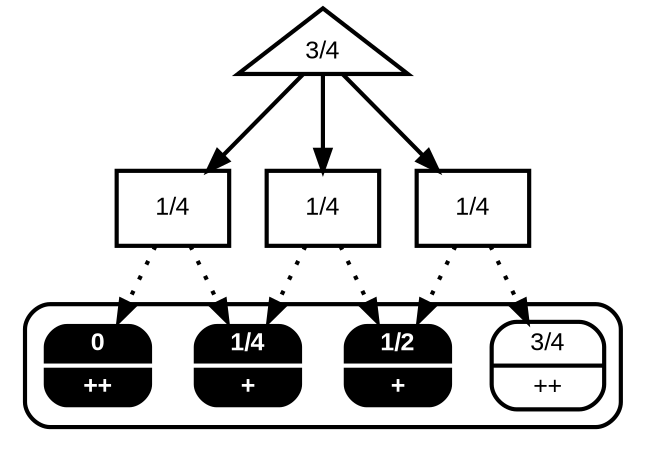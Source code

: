 digraph G {
    graph [bgcolor=transparent,
        fontname=Arial,
        penwidth=2,
        truecolor=true];
    node [fontname=Arial,
        fontsize=12,
        penwidth=2];
    edge [penwidth=2];
    node_0 [label="3/4",
        shape=triangle];
    node_1 [label="1/4",
        shape=box];
    node_2 [label="1/4",
        shape=box];
    node_3 [label="1/4",
        shape=box];
    subgraph cluster_offsets {
        graph [style=rounded];
        node_4_0 [color=white,
            fillcolor=black,
            fontcolor=white,
            fontname="Arial bold",
            label="{ <f_0_0> 0 | <f_0_1> ++ }",
            shape=Mrecord,
            style=filled];
        node_4_1 [color=white,
            fillcolor=black,
            fontcolor=white,
            fontname="Arial bold",
            label="{ <f_0_0> 1/4 | <f_0_1> + }",
            shape=Mrecord,
            style=filled];
        node_4_2 [color=white,
            fillcolor=black,
            fontcolor=white,
            fontname="Arial bold",
            label="{ <f_0_0> 1/2 | <f_0_1> + }",
            shape=Mrecord,
            style=filled];
        node_4_3 [label="{ <f_0_0> 3/4 | <f_0_1> ++ }",
            shape=Mrecord];
    }
    node_0 -> node_1;
    node_0 -> node_2;
    node_0 -> node_3;
    node_1 -> node_4_0 [style=dotted];
    node_1 -> node_4_1 [style=dotted];
    node_2 -> node_4_1 [style=dotted];
    node_2 -> node_4_2 [style=dotted];
    node_3 -> node_4_2 [style=dotted];
    node_3 -> node_4_3 [style=dotted];
}